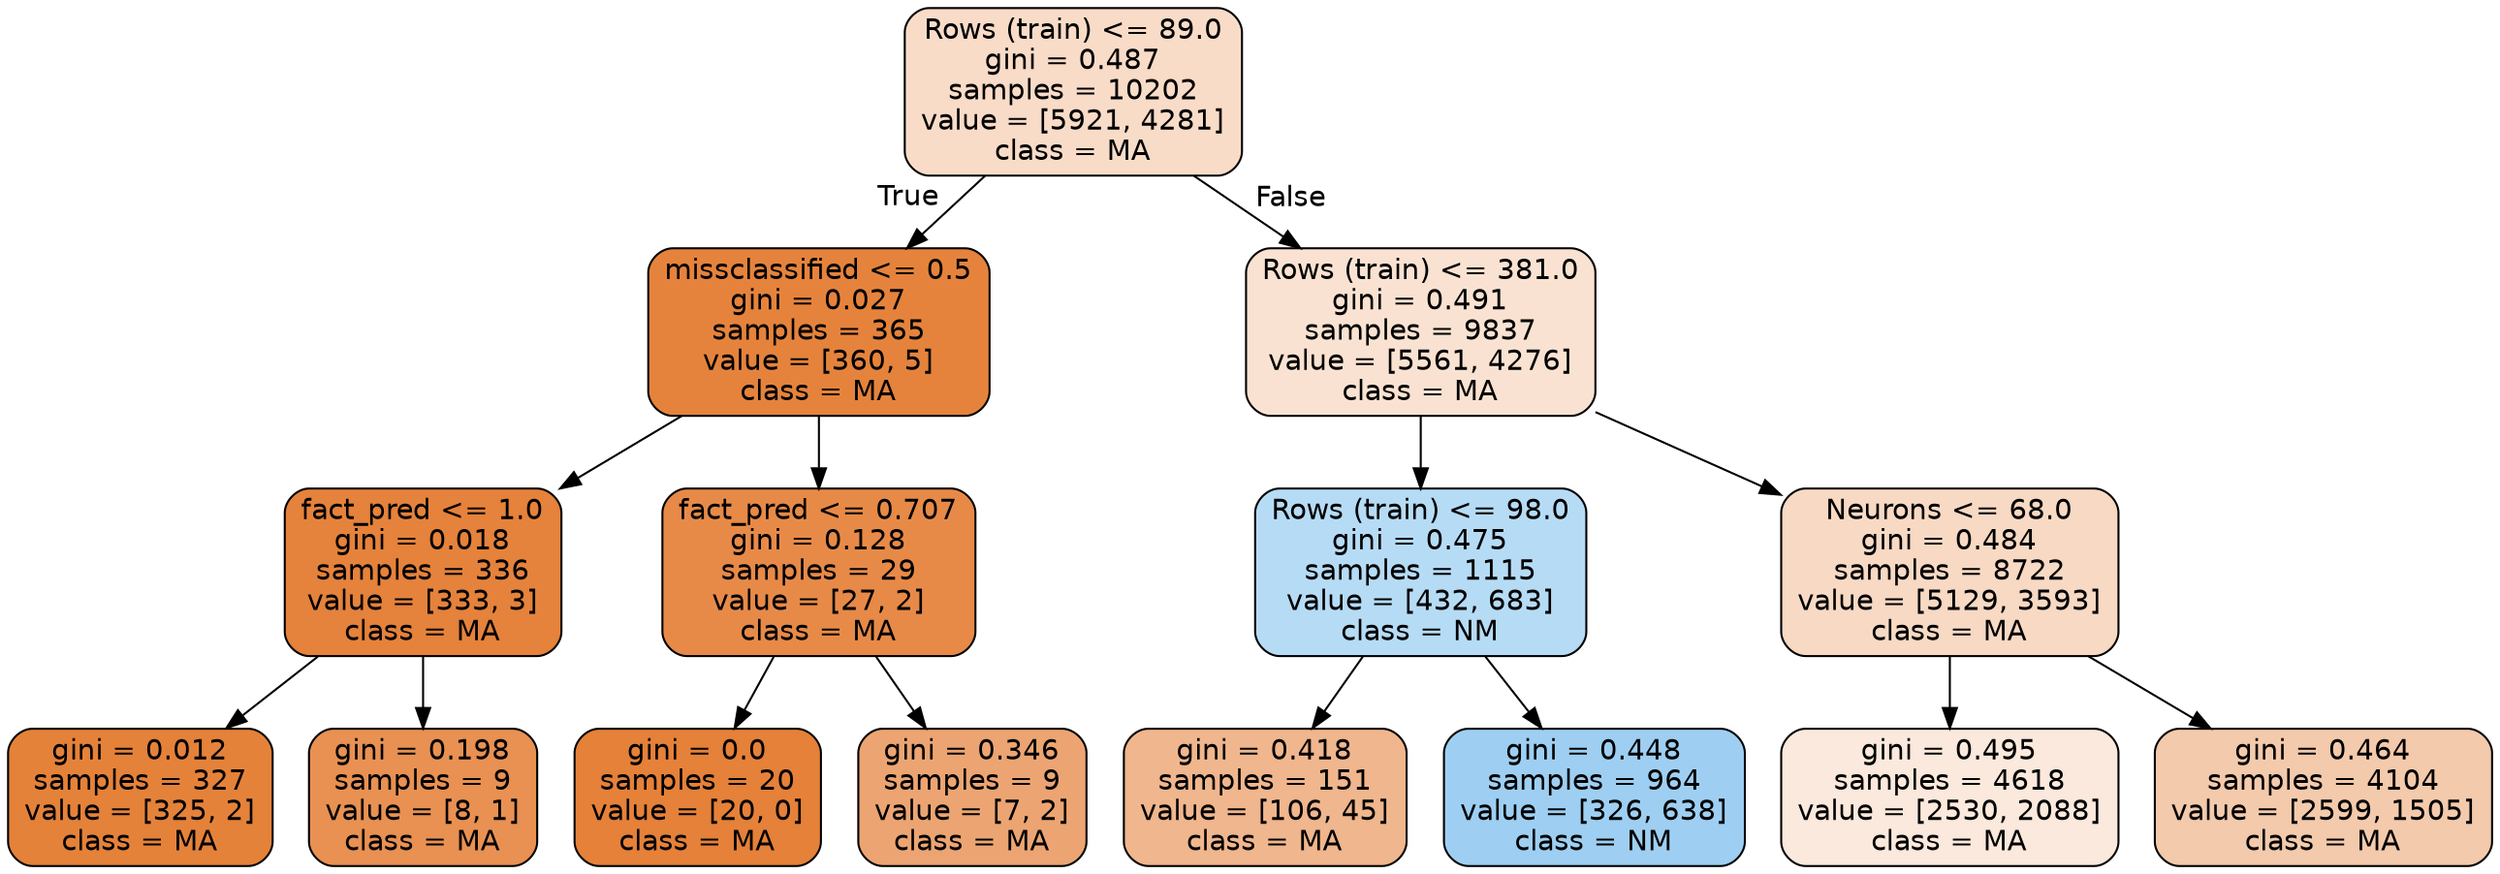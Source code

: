 digraph Tree {
node [shape=box, style="filled, rounded", color="black", fontname=helvetica] ;
edge [fontname=helvetica] ;
0 [label="Rows (train) <= 89.0\ngini = 0.487\nsamples = 10202\nvalue = [5921, 4281]\nclass = MA", fillcolor="#f8dcc8"] ;
1 [label="missclassified <= 0.5\ngini = 0.027\nsamples = 365\nvalue = [360, 5]\nclass = MA", fillcolor="#e5833c"] ;
0 -> 1 [labeldistance=2.5, labelangle=45, headlabel="True"] ;
2 [label="fact_pred <= 1.0\ngini = 0.018\nsamples = 336\nvalue = [333, 3]\nclass = MA", fillcolor="#e5823b"] ;
1 -> 2 ;
3 [label="gini = 0.012\nsamples = 327\nvalue = [325, 2]\nclass = MA", fillcolor="#e5823a"] ;
2 -> 3 ;
4 [label="gini = 0.198\nsamples = 9\nvalue = [8, 1]\nclass = MA", fillcolor="#e89152"] ;
2 -> 4 ;
5 [label="fact_pred <= 0.707\ngini = 0.128\nsamples = 29\nvalue = [27, 2]\nclass = MA", fillcolor="#e78a48"] ;
1 -> 5 ;
6 [label="gini = 0.0\nsamples = 20\nvalue = [20, 0]\nclass = MA", fillcolor="#e58139"] ;
5 -> 6 ;
7 [label="gini = 0.346\nsamples = 9\nvalue = [7, 2]\nclass = MA", fillcolor="#eca572"] ;
5 -> 7 ;
8 [label="Rows (train) <= 381.0\ngini = 0.491\nsamples = 9837\nvalue = [5561, 4276]\nclass = MA", fillcolor="#f9e2d1"] ;
0 -> 8 [labeldistance=2.5, labelangle=-45, headlabel="False"] ;
9 [label="Rows (train) <= 98.0\ngini = 0.475\nsamples = 1115\nvalue = [432, 683]\nclass = NM", fillcolor="#b6dbf5"] ;
8 -> 9 ;
10 [label="gini = 0.418\nsamples = 151\nvalue = [106, 45]\nclass = MA", fillcolor="#f0b68d"] ;
9 -> 10 ;
11 [label="gini = 0.448\nsamples = 964\nvalue = [326, 638]\nclass = NM", fillcolor="#9ecff2"] ;
9 -> 11 ;
12 [label="Neurons <= 68.0\ngini = 0.484\nsamples = 8722\nvalue = [5129, 3593]\nclass = MA", fillcolor="#f7d9c4"] ;
8 -> 12 ;
13 [label="gini = 0.495\nsamples = 4618\nvalue = [2530, 2088]\nclass = MA", fillcolor="#fae9dc"] ;
12 -> 13 ;
14 [label="gini = 0.464\nsamples = 4104\nvalue = [2599, 1505]\nclass = MA", fillcolor="#f4caac"] ;
12 -> 14 ;
}